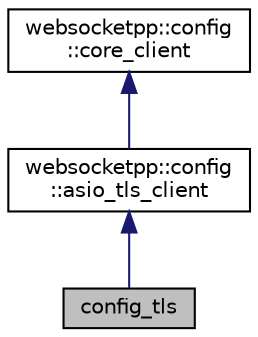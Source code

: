 digraph "config_tls"
{
  edge [fontname="Helvetica",fontsize="10",labelfontname="Helvetica",labelfontsize="10"];
  node [fontname="Helvetica",fontsize="10",shape=record];
  Node3 [label="config_tls",height=0.2,width=0.4,color="black", fillcolor="grey75", style="filled", fontcolor="black"];
  Node4 -> Node3 [dir="back",color="midnightblue",fontsize="10",style="solid",fontname="Helvetica"];
  Node4 [label="websocketpp::config\l::asio_tls_client",height=0.2,width=0.4,color="black", fillcolor="white", style="filled",URL="$structwebsocketpp_1_1config_1_1asio__tls__client.html",tooltip="Client config with asio transport and TLS enabled. "];
  Node5 -> Node4 [dir="back",color="midnightblue",fontsize="10",style="solid",fontname="Helvetica"];
  Node5 [label="websocketpp::config\l::core_client",height=0.2,width=0.4,color="black", fillcolor="white", style="filled",URL="$structwebsocketpp_1_1config_1_1core__client.html",tooltip="Client config with iostream transport. "];
}
